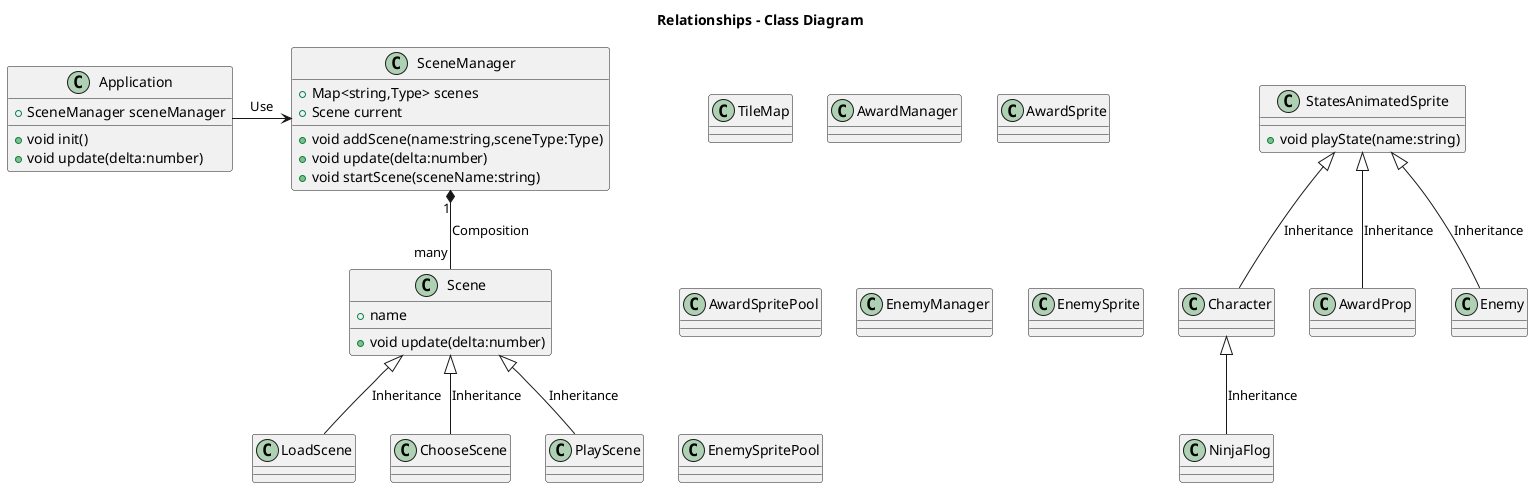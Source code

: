 @startuml


title Relationships - Class Diagram


class Application {
  +SceneManager sceneManager
  +void init()
  +void update(delta:number)
}


class SceneManager{
  +Map<string,Type> scenes
  +Scene current
  +void addScene(name:string,sceneType:Type)
  +void update(delta:number)
  +void startScene(sceneName:string)
}

class Scene{
 +name
 +void update(delta:number)
}


class LoadScene
class ChooseScene
class PlayScene

class TileMap{
}

class AwardManager
class AwardSprite
class AwardSpritePool

class EnemyManager
class EnemySprite
class EnemySpritePool

class StatesAnimatedSprite{

  +void playState(name:string)
}

class Character
class AwardProp
class Enemy

class NinjaFlog

Character <|-down- NinjaFlog: Inheritance

StatesAnimatedSprite <|-down- Character: Inheritance
StatesAnimatedSprite <|-down- AwardProp: Inheritance
StatesAnimatedSprite <|-down- Enemy: Inheritance


Scene <|-down- LoadScene: Inheritance
Scene <|-down- ChooseScene: Inheritance
Scene <|-down- PlayScene: Inheritance

SceneManager "1" *-down- "many" Scene: Composition


SceneManager <--left--Application:Use


@enduml
